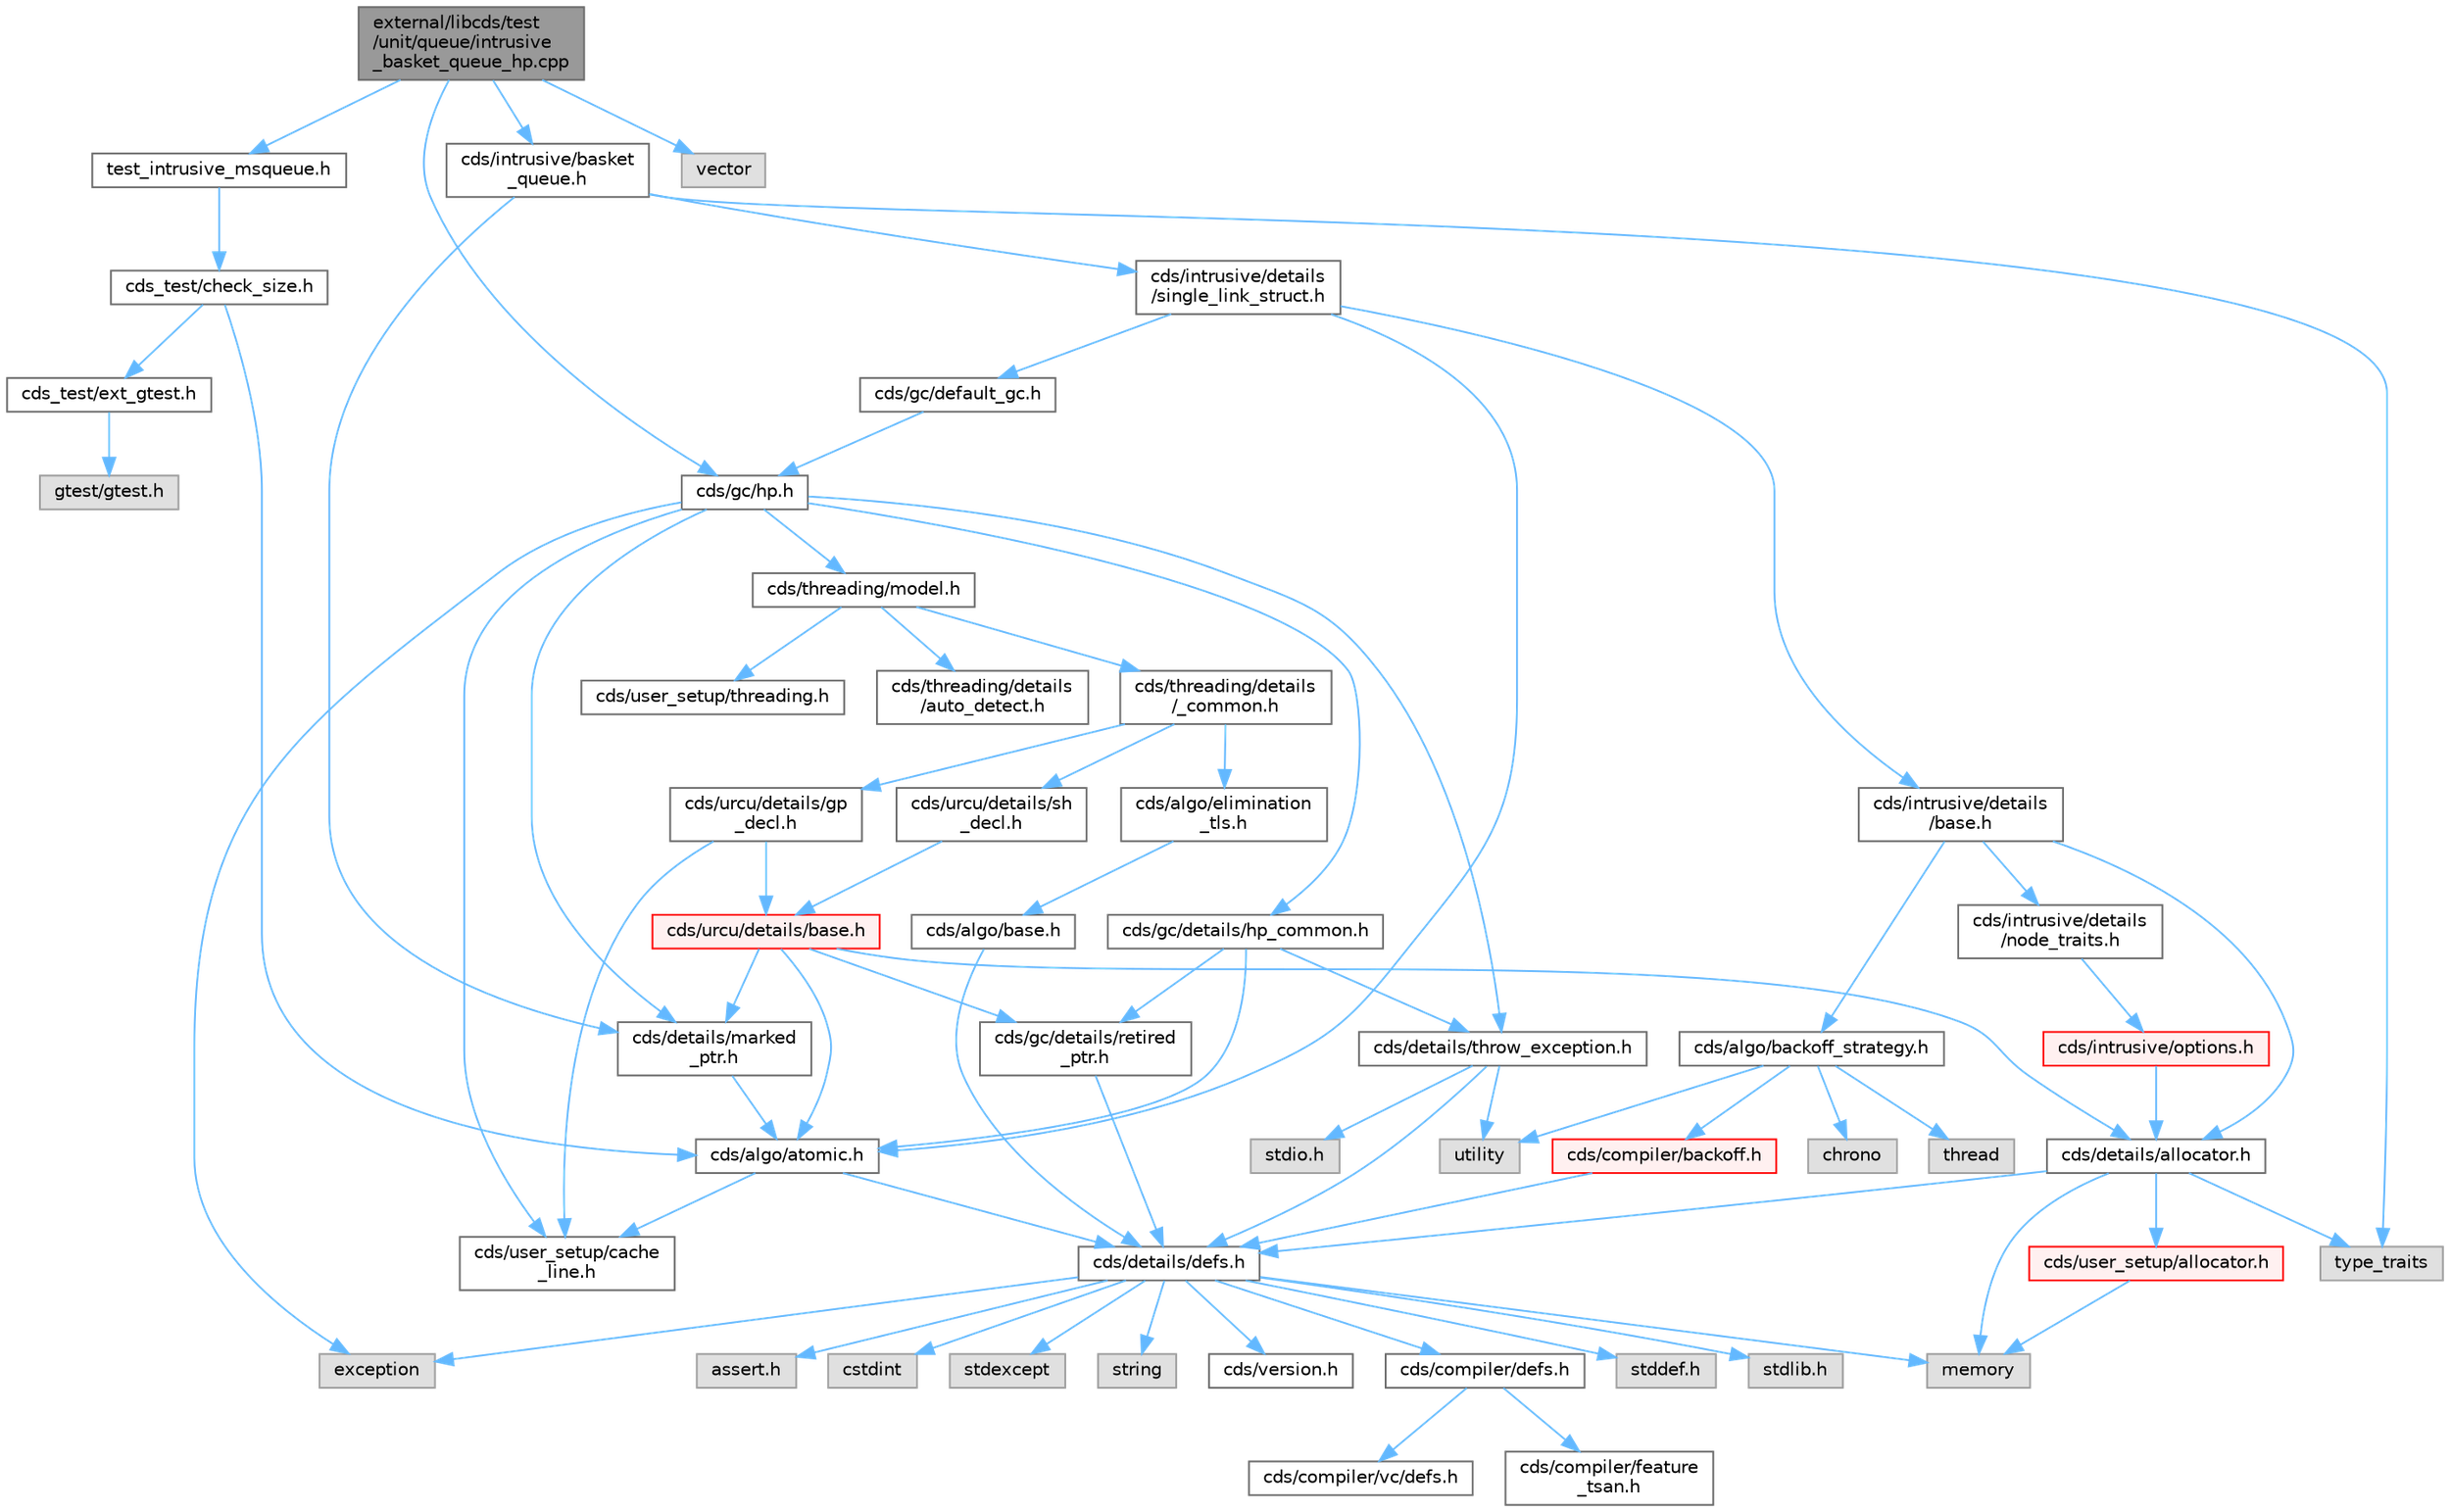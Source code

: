 digraph "external/libcds/test/unit/queue/intrusive_basket_queue_hp.cpp"
{
 // LATEX_PDF_SIZE
  bgcolor="transparent";
  edge [fontname=Helvetica,fontsize=10,labelfontname=Helvetica,labelfontsize=10];
  node [fontname=Helvetica,fontsize=10,shape=box,height=0.2,width=0.4];
  Node1 [id="Node000001",label="external/libcds/test\l/unit/queue/intrusive\l_basket_queue_hp.cpp",height=0.2,width=0.4,color="gray40", fillcolor="grey60", style="filled", fontcolor="black",tooltip=" "];
  Node1 -> Node2 [id="edge1_Node000001_Node000002",color="steelblue1",style="solid",tooltip=" "];
  Node2 [id="Node000002",label="test_intrusive_msqueue.h",height=0.2,width=0.4,color="grey40", fillcolor="white", style="filled",URL="$test__intrusive__msqueue_8h.html",tooltip=" "];
  Node2 -> Node3 [id="edge2_Node000002_Node000003",color="steelblue1",style="solid",tooltip=" "];
  Node3 [id="Node000003",label="cds_test/check_size.h",height=0.2,width=0.4,color="grey40", fillcolor="white", style="filled",URL="$check__size_8h.html",tooltip=" "];
  Node3 -> Node4 [id="edge3_Node000003_Node000004",color="steelblue1",style="solid",tooltip=" "];
  Node4 [id="Node000004",label="cds_test/ext_gtest.h",height=0.2,width=0.4,color="grey40", fillcolor="white", style="filled",URL="$ext__gtest_8h.html",tooltip=" "];
  Node4 -> Node5 [id="edge4_Node000004_Node000005",color="steelblue1",style="solid",tooltip=" "];
  Node5 [id="Node000005",label="gtest/gtest.h",height=0.2,width=0.4,color="grey60", fillcolor="#E0E0E0", style="filled",tooltip=" "];
  Node3 -> Node6 [id="edge5_Node000003_Node000006",color="steelblue1",style="solid",tooltip=" "];
  Node6 [id="Node000006",label="cds/algo/atomic.h",height=0.2,width=0.4,color="grey40", fillcolor="white", style="filled",URL="$external_2libcds_2cds_2algo_2atomic_8h.html",tooltip=" "];
  Node6 -> Node7 [id="edge6_Node000006_Node000007",color="steelblue1",style="solid",tooltip=" "];
  Node7 [id="Node000007",label="cds/details/defs.h",height=0.2,width=0.4,color="grey40", fillcolor="white", style="filled",URL="$details_2defs_8h.html",tooltip=" "];
  Node7 -> Node8 [id="edge7_Node000007_Node000008",color="steelblue1",style="solid",tooltip=" "];
  Node8 [id="Node000008",label="stddef.h",height=0.2,width=0.4,color="grey60", fillcolor="#E0E0E0", style="filled",tooltip=" "];
  Node7 -> Node9 [id="edge8_Node000007_Node000009",color="steelblue1",style="solid",tooltip=" "];
  Node9 [id="Node000009",label="stdlib.h",height=0.2,width=0.4,color="grey60", fillcolor="#E0E0E0", style="filled",tooltip=" "];
  Node7 -> Node10 [id="edge9_Node000007_Node000010",color="steelblue1",style="solid",tooltip=" "];
  Node10 [id="Node000010",label="assert.h",height=0.2,width=0.4,color="grey60", fillcolor="#E0E0E0", style="filled",tooltip=" "];
  Node7 -> Node11 [id="edge10_Node000007_Node000011",color="steelblue1",style="solid",tooltip=" "];
  Node11 [id="Node000011",label="cstdint",height=0.2,width=0.4,color="grey60", fillcolor="#E0E0E0", style="filled",tooltip=" "];
  Node7 -> Node12 [id="edge11_Node000007_Node000012",color="steelblue1",style="solid",tooltip=" "];
  Node12 [id="Node000012",label="exception",height=0.2,width=0.4,color="grey60", fillcolor="#E0E0E0", style="filled",tooltip=" "];
  Node7 -> Node13 [id="edge12_Node000007_Node000013",color="steelblue1",style="solid",tooltip=" "];
  Node13 [id="Node000013",label="stdexcept",height=0.2,width=0.4,color="grey60", fillcolor="#E0E0E0", style="filled",tooltip=" "];
  Node7 -> Node14 [id="edge13_Node000007_Node000014",color="steelblue1",style="solid",tooltip=" "];
  Node14 [id="Node000014",label="string",height=0.2,width=0.4,color="grey60", fillcolor="#E0E0E0", style="filled",tooltip=" "];
  Node7 -> Node15 [id="edge14_Node000007_Node000015",color="steelblue1",style="solid",tooltip=" "];
  Node15 [id="Node000015",label="memory",height=0.2,width=0.4,color="grey60", fillcolor="#E0E0E0", style="filled",tooltip=" "];
  Node7 -> Node16 [id="edge15_Node000007_Node000016",color="steelblue1",style="solid",tooltip=" "];
  Node16 [id="Node000016",label="cds/version.h",height=0.2,width=0.4,color="grey40", fillcolor="white", style="filled",URL="$external_2libcds_2cds_2version_8h.html",tooltip=" "];
  Node7 -> Node17 [id="edge16_Node000007_Node000017",color="steelblue1",style="solid",tooltip=" "];
  Node17 [id="Node000017",label="cds/compiler/defs.h",height=0.2,width=0.4,color="grey40", fillcolor="white", style="filled",URL="$compiler_2defs_8h.html",tooltip=" "];
  Node17 -> Node18 [id="edge17_Node000017_Node000018",color="steelblue1",style="solid",tooltip=" "];
  Node18 [id="Node000018",label="cds/compiler/vc/defs.h",height=0.2,width=0.4,color="grey40", fillcolor="white", style="filled",URL="$compiler_2vc_2defs_8h.html",tooltip=" "];
  Node17 -> Node19 [id="edge18_Node000017_Node000019",color="steelblue1",style="solid",tooltip=" "];
  Node19 [id="Node000019",label="cds/compiler/feature\l_tsan.h",height=0.2,width=0.4,color="grey40", fillcolor="white", style="filled",URL="$feature__tsan_8h.html",tooltip=" "];
  Node6 -> Node20 [id="edge19_Node000006_Node000020",color="steelblue1",style="solid",tooltip=" "];
  Node20 [id="Node000020",label="cds/user_setup/cache\l_line.h",height=0.2,width=0.4,color="grey40", fillcolor="white", style="filled",URL="$cache__line_8h.html",tooltip="Cache-line size definition"];
  Node1 -> Node21 [id="edge20_Node000001_Node000021",color="steelblue1",style="solid",tooltip=" "];
  Node21 [id="Node000021",label="cds/gc/hp.h",height=0.2,width=0.4,color="grey40", fillcolor="white", style="filled",URL="$hp_8h.html",tooltip=" "];
  Node21 -> Node12 [id="edge21_Node000021_Node000012",color="steelblue1",style="solid",tooltip=" "];
  Node21 -> Node22 [id="edge22_Node000021_Node000022",color="steelblue1",style="solid",tooltip=" "];
  Node22 [id="Node000022",label="cds/gc/details/hp_common.h",height=0.2,width=0.4,color="grey40", fillcolor="white", style="filled",URL="$hp__common_8h.html",tooltip=" "];
  Node22 -> Node6 [id="edge23_Node000022_Node000006",color="steelblue1",style="solid",tooltip=" "];
  Node22 -> Node23 [id="edge24_Node000022_Node000023",color="steelblue1",style="solid",tooltip=" "];
  Node23 [id="Node000023",label="cds/gc/details/retired\l_ptr.h",height=0.2,width=0.4,color="grey40", fillcolor="white", style="filled",URL="$retired__ptr_8h.html",tooltip=" "];
  Node23 -> Node7 [id="edge25_Node000023_Node000007",color="steelblue1",style="solid",tooltip=" "];
  Node22 -> Node24 [id="edge26_Node000022_Node000024",color="steelblue1",style="solid",tooltip=" "];
  Node24 [id="Node000024",label="cds/details/throw_exception.h",height=0.2,width=0.4,color="grey40", fillcolor="white", style="filled",URL="$throw__exception_8h.html",tooltip=" "];
  Node24 -> Node7 [id="edge27_Node000024_Node000007",color="steelblue1",style="solid",tooltip=" "];
  Node24 -> Node25 [id="edge28_Node000024_Node000025",color="steelblue1",style="solid",tooltip=" "];
  Node25 [id="Node000025",label="stdio.h",height=0.2,width=0.4,color="grey60", fillcolor="#E0E0E0", style="filled",tooltip=" "];
  Node24 -> Node26 [id="edge29_Node000024_Node000026",color="steelblue1",style="solid",tooltip=" "];
  Node26 [id="Node000026",label="utility",height=0.2,width=0.4,color="grey60", fillcolor="#E0E0E0", style="filled",tooltip=" "];
  Node21 -> Node27 [id="edge30_Node000021_Node000027",color="steelblue1",style="solid",tooltip=" "];
  Node27 [id="Node000027",label="cds/threading/model.h",height=0.2,width=0.4,color="grey40", fillcolor="white", style="filled",URL="$model_8h.html",tooltip=" "];
  Node27 -> Node28 [id="edge31_Node000027_Node000028",color="steelblue1",style="solid",tooltip=" "];
  Node28 [id="Node000028",label="cds/threading/details\l/_common.h",height=0.2,width=0.4,color="grey40", fillcolor="white", style="filled",URL="$__common_8h.html",tooltip=" "];
  Node28 -> Node29 [id="edge32_Node000028_Node000029",color="steelblue1",style="solid",tooltip=" "];
  Node29 [id="Node000029",label="cds/urcu/details/gp\l_decl.h",height=0.2,width=0.4,color="grey40", fillcolor="white", style="filled",URL="$gp__decl_8h.html",tooltip=" "];
  Node29 -> Node30 [id="edge33_Node000029_Node000030",color="steelblue1",style="solid",tooltip=" "];
  Node30 [id="Node000030",label="cds/urcu/details/base.h",height=0.2,width=0.4,color="red", fillcolor="#FFF0F0", style="filled",URL="$external_2libcds_2cds_2urcu_2details_2base_8h.html",tooltip=" "];
  Node30 -> Node6 [id="edge34_Node000030_Node000006",color="steelblue1",style="solid",tooltip=" "];
  Node30 -> Node23 [id="edge35_Node000030_Node000023",color="steelblue1",style="solid",tooltip=" "];
  Node30 -> Node31 [id="edge36_Node000030_Node000031",color="steelblue1",style="solid",tooltip=" "];
  Node31 [id="Node000031",label="cds/details/allocator.h",height=0.2,width=0.4,color="grey40", fillcolor="white", style="filled",URL="$external_2libcds_2cds_2details_2allocator_8h.html",tooltip=" "];
  Node31 -> Node32 [id="edge37_Node000031_Node000032",color="steelblue1",style="solid",tooltip=" "];
  Node32 [id="Node000032",label="type_traits",height=0.2,width=0.4,color="grey60", fillcolor="#E0E0E0", style="filled",tooltip=" "];
  Node31 -> Node15 [id="edge38_Node000031_Node000015",color="steelblue1",style="solid",tooltip=" "];
  Node31 -> Node7 [id="edge39_Node000031_Node000007",color="steelblue1",style="solid",tooltip=" "];
  Node31 -> Node33 [id="edge40_Node000031_Node000033",color="steelblue1",style="solid",tooltip=" "];
  Node33 [id="Node000033",label="cds/user_setup/allocator.h",height=0.2,width=0.4,color="red", fillcolor="#FFF0F0", style="filled",URL="$external_2libcds_2cds_2user__setup_2allocator_8h.html",tooltip="Default implementation of allocator classes."];
  Node33 -> Node15 [id="edge41_Node000033_Node000015",color="steelblue1",style="solid",tooltip=" "];
  Node30 -> Node49 [id="edge42_Node000030_Node000049",color="steelblue1",style="solid",tooltip=" "];
  Node49 [id="Node000049",label="cds/details/marked\l_ptr.h",height=0.2,width=0.4,color="grey40", fillcolor="white", style="filled",URL="$marked__ptr_8h.html",tooltip=" "];
  Node49 -> Node6 [id="edge43_Node000049_Node000006",color="steelblue1",style="solid",tooltip=" "];
  Node29 -> Node20 [id="edge44_Node000029_Node000020",color="steelblue1",style="solid",tooltip=" "];
  Node28 -> Node50 [id="edge45_Node000028_Node000050",color="steelblue1",style="solid",tooltip=" "];
  Node50 [id="Node000050",label="cds/urcu/details/sh\l_decl.h",height=0.2,width=0.4,color="grey40", fillcolor="white", style="filled",URL="$sh__decl_8h.html",tooltip=" "];
  Node50 -> Node30 [id="edge46_Node000050_Node000030",color="steelblue1",style="solid",tooltip=" "];
  Node28 -> Node51 [id="edge47_Node000028_Node000051",color="steelblue1",style="solid",tooltip=" "];
  Node51 [id="Node000051",label="cds/algo/elimination\l_tls.h",height=0.2,width=0.4,color="grey40", fillcolor="white", style="filled",URL="$elimination__tls_8h.html",tooltip=" "];
  Node51 -> Node52 [id="edge48_Node000051_Node000052",color="steelblue1",style="solid",tooltip=" "];
  Node52 [id="Node000052",label="cds/algo/base.h",height=0.2,width=0.4,color="grey40", fillcolor="white", style="filled",URL="$external_2libcds_2cds_2algo_2base_8h.html",tooltip=" "];
  Node52 -> Node7 [id="edge49_Node000052_Node000007",color="steelblue1",style="solid",tooltip=" "];
  Node27 -> Node53 [id="edge50_Node000027_Node000053",color="steelblue1",style="solid",tooltip=" "];
  Node53 [id="Node000053",label="cds/user_setup/threading.h",height=0.2,width=0.4,color="grey40", fillcolor="white", style="filled",URL="$external_2libcds_2cds_2user__setup_2threading_8h.html",tooltip=" "];
  Node27 -> Node54 [id="edge51_Node000027_Node000054",color="steelblue1",style="solid",tooltip=" "];
  Node54 [id="Node000054",label="cds/threading/details\l/auto_detect.h",height=0.2,width=0.4,color="grey40", fillcolor="white", style="filled",URL="$auto__detect_8h.html",tooltip=" "];
  Node21 -> Node24 [id="edge52_Node000021_Node000024",color="steelblue1",style="solid",tooltip=" "];
  Node21 -> Node49 [id="edge53_Node000021_Node000049",color="steelblue1",style="solid",tooltip=" "];
  Node21 -> Node20 [id="edge54_Node000021_Node000020",color="steelblue1",style="solid",tooltip=" "];
  Node1 -> Node55 [id="edge55_Node000001_Node000055",color="steelblue1",style="solid",tooltip=" "];
  Node55 [id="Node000055",label="cds/intrusive/basket\l_queue.h",height=0.2,width=0.4,color="grey40", fillcolor="white", style="filled",URL="$intrusive_2basket__queue_8h.html",tooltip=" "];
  Node55 -> Node32 [id="edge56_Node000055_Node000032",color="steelblue1",style="solid",tooltip=" "];
  Node55 -> Node56 [id="edge57_Node000055_Node000056",color="steelblue1",style="solid",tooltip=" "];
  Node56 [id="Node000056",label="cds/intrusive/details\l/single_link_struct.h",height=0.2,width=0.4,color="grey40", fillcolor="white", style="filled",URL="$single__link__struct_8h.html",tooltip=" "];
  Node56 -> Node57 [id="edge58_Node000056_Node000057",color="steelblue1",style="solid",tooltip=" "];
  Node57 [id="Node000057",label="cds/intrusive/details\l/base.h",height=0.2,width=0.4,color="grey40", fillcolor="white", style="filled",URL="$external_2libcds_2cds_2intrusive_2details_2base_8h.html",tooltip=" "];
  Node57 -> Node58 [id="edge59_Node000057_Node000058",color="steelblue1",style="solid",tooltip=" "];
  Node58 [id="Node000058",label="cds/intrusive/details\l/node_traits.h",height=0.2,width=0.4,color="grey40", fillcolor="white", style="filled",URL="$node__traits_8h.html",tooltip=" "];
  Node58 -> Node59 [id="edge60_Node000058_Node000059",color="steelblue1",style="solid",tooltip=" "];
  Node59 [id="Node000059",label="cds/intrusive/options.h",height=0.2,width=0.4,color="red", fillcolor="#FFF0F0", style="filled",URL="$intrusive_2options_8h.html",tooltip=" "];
  Node59 -> Node31 [id="edge61_Node000059_Node000031",color="steelblue1",style="solid",tooltip=" "];
  Node57 -> Node31 [id="edge62_Node000057_Node000031",color="steelblue1",style="solid",tooltip=" "];
  Node57 -> Node62 [id="edge63_Node000057_Node000062",color="steelblue1",style="solid",tooltip=" "];
  Node62 [id="Node000062",label="cds/algo/backoff_strategy.h",height=0.2,width=0.4,color="grey40", fillcolor="white", style="filled",URL="$backoff__strategy_8h.html",tooltip=" "];
  Node62 -> Node26 [id="edge64_Node000062_Node000026",color="steelblue1",style="solid",tooltip=" "];
  Node62 -> Node43 [id="edge65_Node000062_Node000043",color="steelblue1",style="solid",tooltip=" "];
  Node43 [id="Node000043",label="thread",height=0.2,width=0.4,color="grey60", fillcolor="#E0E0E0", style="filled",tooltip=" "];
  Node62 -> Node63 [id="edge66_Node000062_Node000063",color="steelblue1",style="solid",tooltip=" "];
  Node63 [id="Node000063",label="chrono",height=0.2,width=0.4,color="grey60", fillcolor="#E0E0E0", style="filled",tooltip=" "];
  Node62 -> Node64 [id="edge67_Node000062_Node000064",color="steelblue1",style="solid",tooltip=" "];
  Node64 [id="Node000064",label="cds/compiler/backoff.h",height=0.2,width=0.4,color="red", fillcolor="#FFF0F0", style="filled",URL="$backoff_8h.html",tooltip=" "];
  Node64 -> Node7 [id="edge68_Node000064_Node000007",color="steelblue1",style="solid",tooltip=" "];
  Node56 -> Node66 [id="edge69_Node000056_Node000066",color="steelblue1",style="solid",tooltip=" "];
  Node66 [id="Node000066",label="cds/gc/default_gc.h",height=0.2,width=0.4,color="grey40", fillcolor="white", style="filled",URL="$default__gc_8h.html",tooltip=" "];
  Node66 -> Node21 [id="edge70_Node000066_Node000021",color="steelblue1",style="solid",tooltip=" "];
  Node56 -> Node6 [id="edge71_Node000056_Node000006",color="steelblue1",style="solid",tooltip=" "];
  Node55 -> Node49 [id="edge72_Node000055_Node000049",color="steelblue1",style="solid",tooltip=" "];
  Node1 -> Node67 [id="edge73_Node000001_Node000067",color="steelblue1",style="solid",tooltip=" "];
  Node67 [id="Node000067",label="vector",height=0.2,width=0.4,color="grey60", fillcolor="#E0E0E0", style="filled",tooltip=" "];
}
